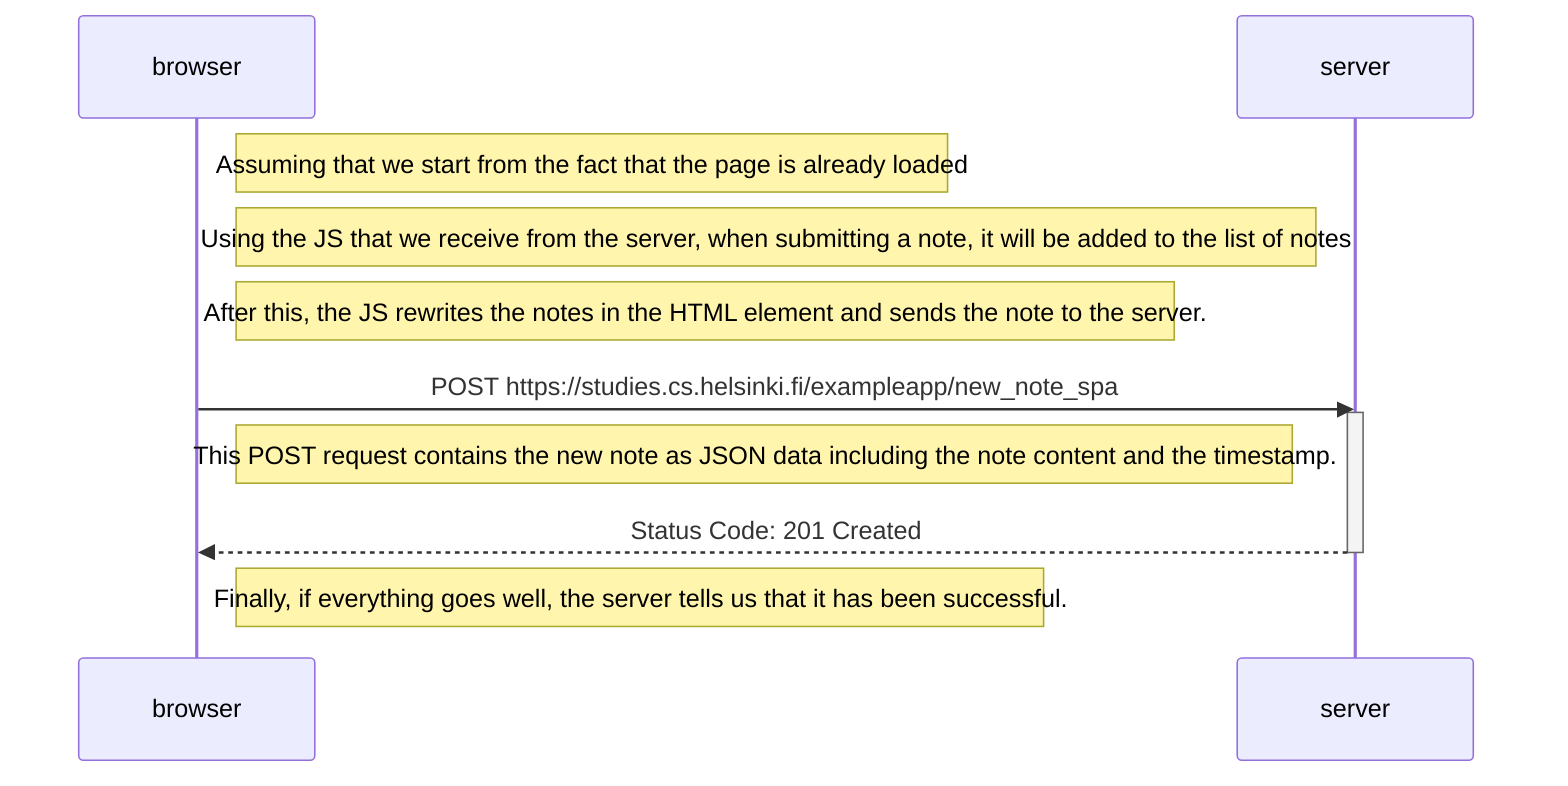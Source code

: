 sequenceDiagram
    participant browser
    participant server

    Note right of browser: Assuming that we start from the fact that the page is already loaded

    Note right of browser: Using the JS that we receive from the server, when submitting a note, it will be added to the list of notes
    
    Note right of browser: After this, the JS rewrites the notes in the HTML element and sends the note to the server.

    browser->>server: POST https://studies.cs.helsinki.fi/exampleapp/new_note_spa
    activate server
    Note right of browser: This POST request contains the new note as JSON data including the note content and the timestamp.
    server-->>browser: Status Code: 201 Created
    deactivate server

    Note right of browser: Finally, if everything goes well, the server tells us that it has been successful.